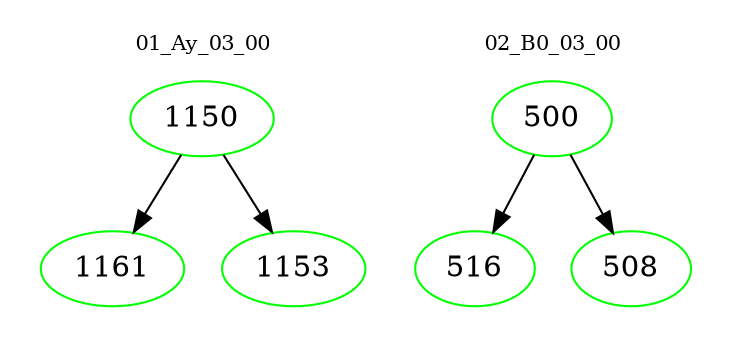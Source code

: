 digraph{
subgraph cluster_0 {
color = white
label = "01_Ay_03_00";
fontsize=10;
T0_1150 [label="1150", color="green"]
T0_1150 -> T0_1161 [color="black"]
T0_1161 [label="1161", color="green"]
T0_1150 -> T0_1153 [color="black"]
T0_1153 [label="1153", color="green"]
}
subgraph cluster_1 {
color = white
label = "02_B0_03_00";
fontsize=10;
T1_500 [label="500", color="green"]
T1_500 -> T1_516 [color="black"]
T1_516 [label="516", color="green"]
T1_500 -> T1_508 [color="black"]
T1_508 [label="508", color="green"]
}
}
